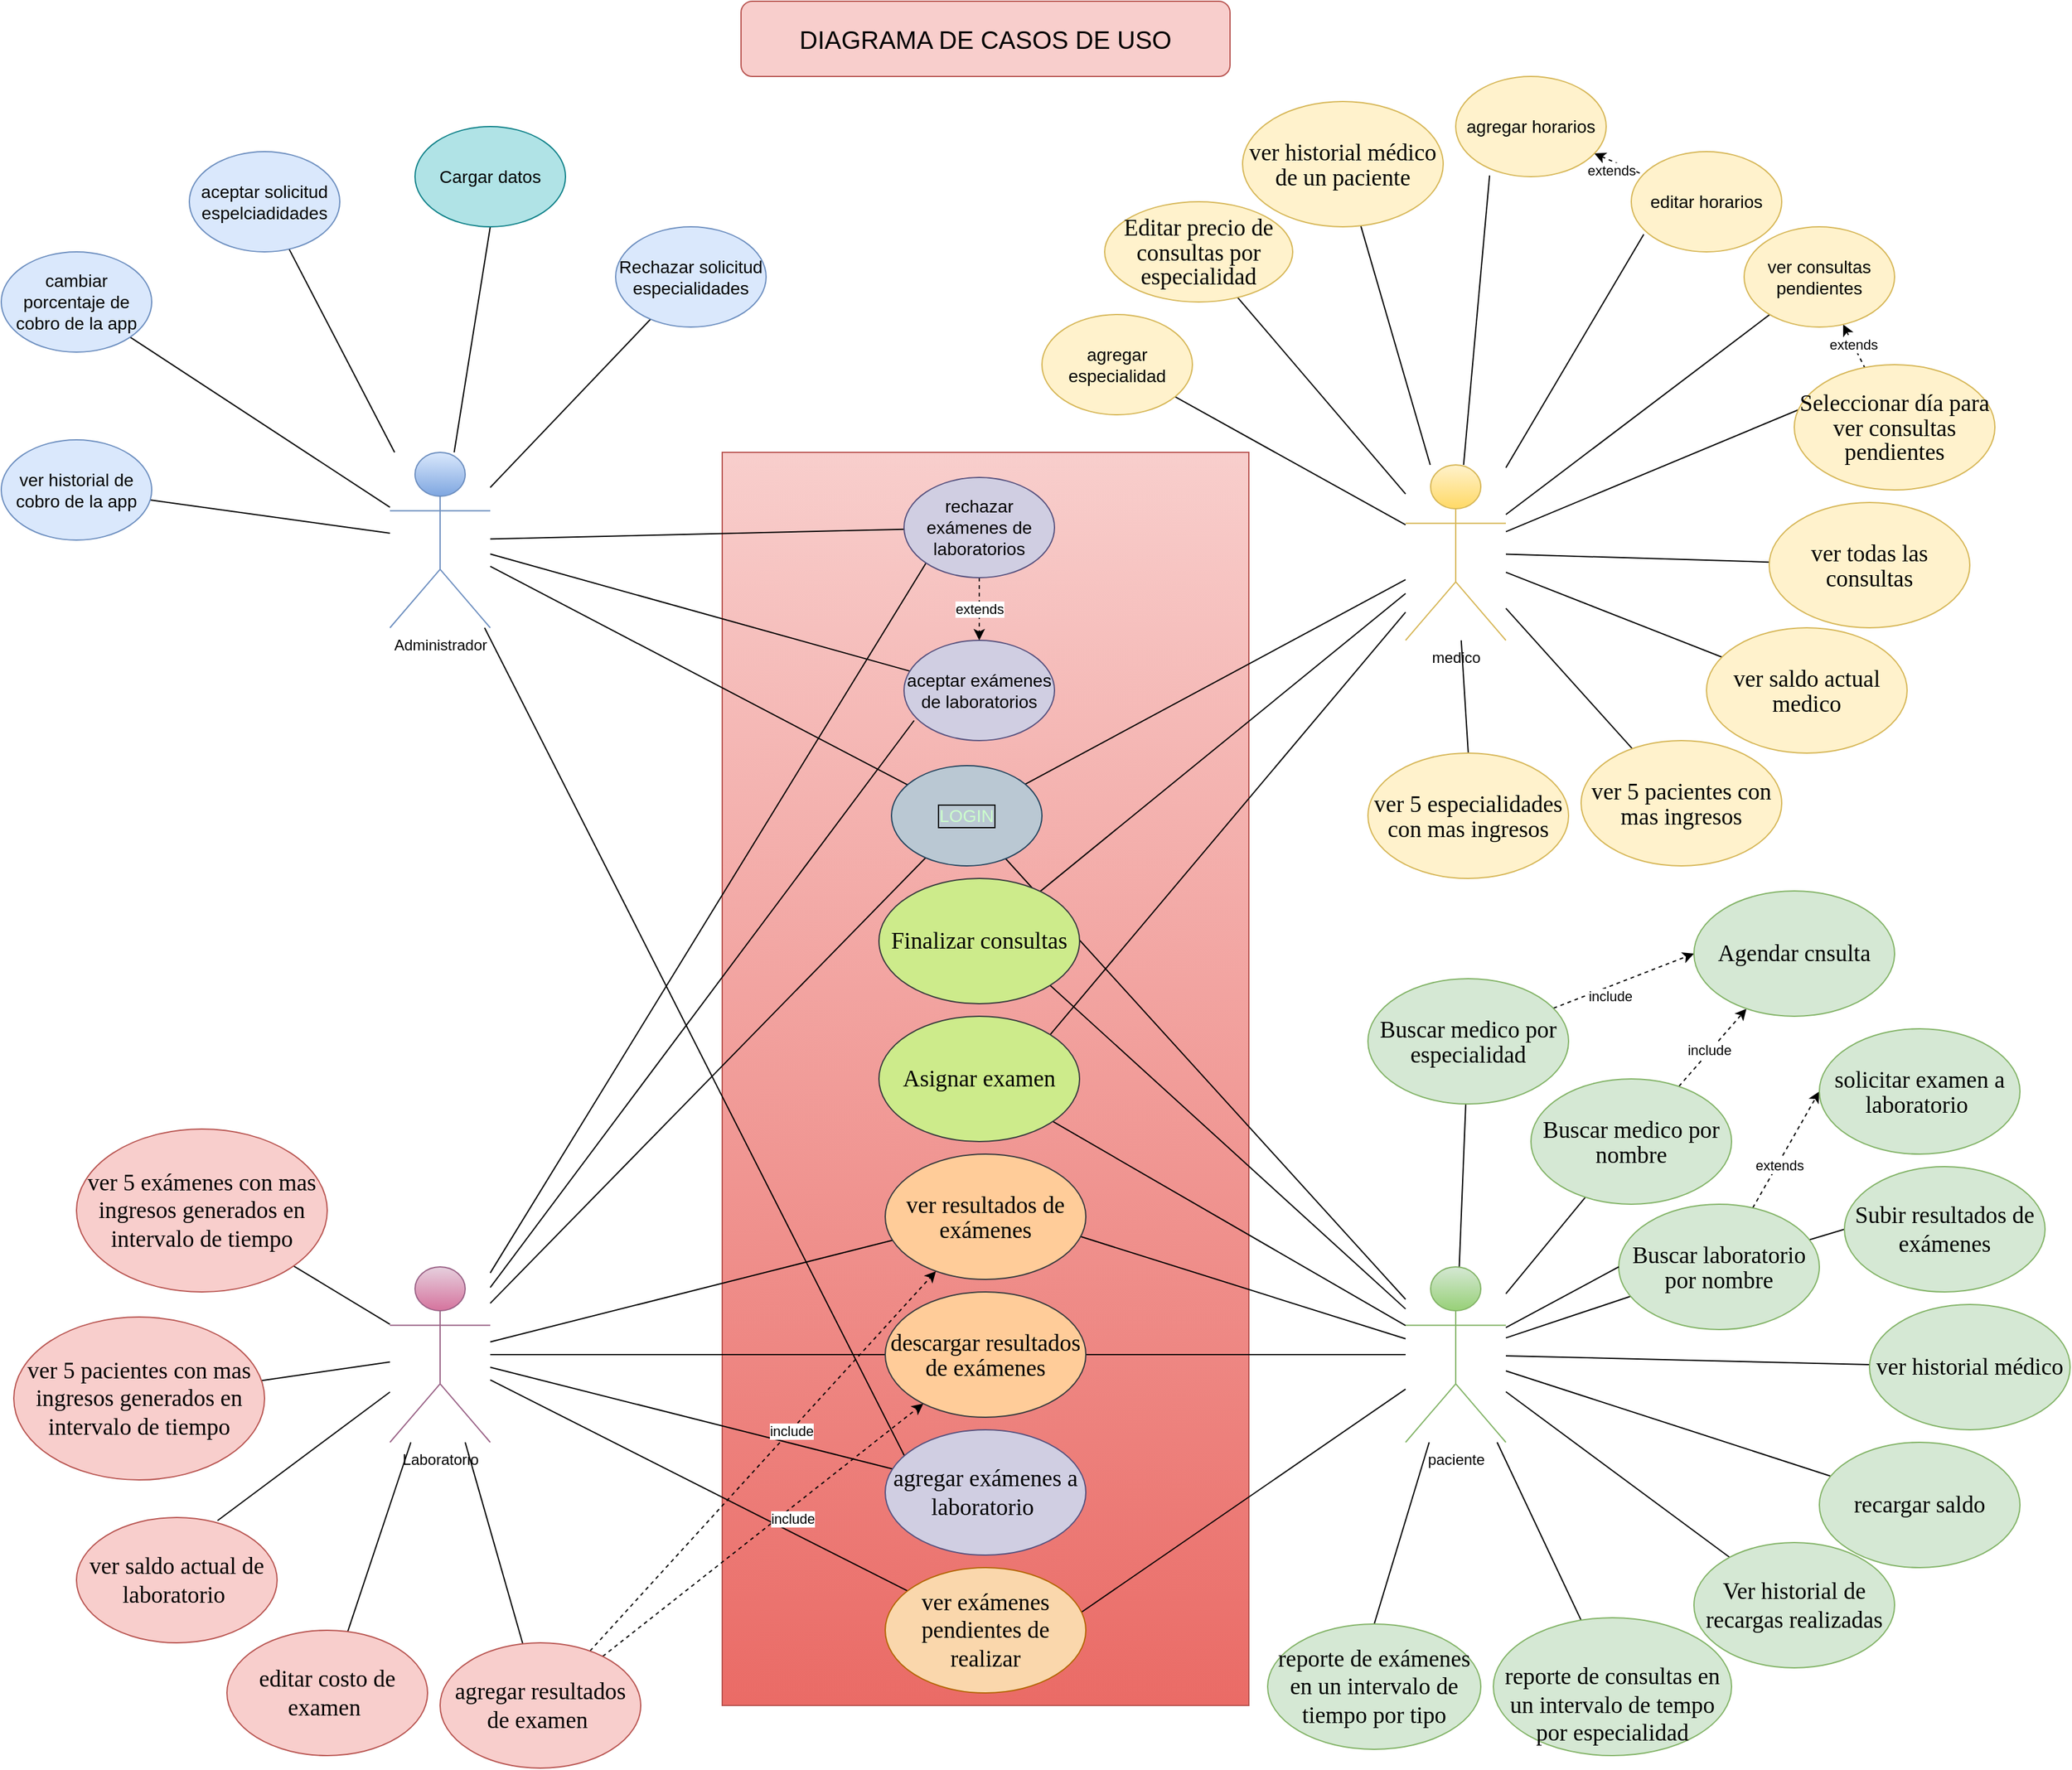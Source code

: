 <mxfile version="13.9.9" type="device"><diagram id="QxHDqkEZtpgMYOoKTmo3" name="Página-1"><mxGraphModel dx="3103" dy="2303" grid="1" gridSize="10" guides="1" tooltips="1" connect="1" arrows="1" fold="1" page="1" pageScale="1" pageWidth="2336" pageHeight="1654" math="0" shadow="0"><root><mxCell id="0"/><mxCell id="1" parent="0"/><mxCell id="GuGwHrLXWzSH1WatVHaR-15" value="" style="rounded=0;whiteSpace=wrap;html=1;gradientColor=#ea6b66;fillColor=#f8cecc;strokeColor=#b85450;" parent="1" vertex="1"><mxGeometry x="895" y="460" width="420" height="1000" as="geometry"/></mxCell><mxCell id="GuGwHrLXWzSH1WatVHaR-17" style="edgeStyle=none;rounded=0;orthogonalLoop=1;jettySize=auto;html=1;endArrow=none;endFill=0;" parent="1" source="GuGwHrLXWzSH1WatVHaR-1" target="GuGwHrLXWzSH1WatVHaR-14" edge="1"><mxGeometry relative="1" as="geometry"/></mxCell><mxCell id="GuGwHrLXWzSH1WatVHaR-18" style="edgeStyle=none;rounded=0;orthogonalLoop=1;jettySize=auto;html=1;endArrow=none;endFill=0;" parent="1" source="GuGwHrLXWzSH1WatVHaR-1" target="GuGwHrLXWzSH1WatVHaR-12" edge="1"><mxGeometry relative="1" as="geometry"/></mxCell><mxCell id="GuGwHrLXWzSH1WatVHaR-23" style="edgeStyle=none;rounded=0;orthogonalLoop=1;jettySize=auto;html=1;endArrow=none;endFill=0;" parent="1" source="GuGwHrLXWzSH1WatVHaR-1" target="GuGwHrLXWzSH1WatVHaR-22" edge="1"><mxGeometry relative="1" as="geometry"/></mxCell><mxCell id="GuGwHrLXWzSH1WatVHaR-25" style="edgeStyle=none;rounded=0;orthogonalLoop=1;jettySize=auto;html=1;endArrow=none;endFill=0;" parent="1" source="GuGwHrLXWzSH1WatVHaR-1" target="GuGwHrLXWzSH1WatVHaR-24" edge="1"><mxGeometry relative="1" as="geometry"/></mxCell><mxCell id="GuGwHrLXWzSH1WatVHaR-28" style="edgeStyle=none;rounded=0;orthogonalLoop=1;jettySize=auto;html=1;endArrow=none;endFill=0;" parent="1" source="GuGwHrLXWzSH1WatVHaR-1" target="GuGwHrLXWzSH1WatVHaR-27" edge="1"><mxGeometry relative="1" as="geometry"/></mxCell><mxCell id="GuGwHrLXWzSH1WatVHaR-32" style="edgeStyle=none;rounded=0;orthogonalLoop=1;jettySize=auto;html=1;startArrow=none;startFill=0;endArrow=none;endFill=0;" parent="1" source="GuGwHrLXWzSH1WatVHaR-1" target="GuGwHrLXWzSH1WatVHaR-31" edge="1"><mxGeometry relative="1" as="geometry"/></mxCell><mxCell id="GuGwHrLXWzSH1WatVHaR-34" style="edgeStyle=none;rounded=0;orthogonalLoop=1;jettySize=auto;html=1;entryX=0.5;entryY=1;entryDx=0;entryDy=0;startArrow=none;startFill=0;endArrow=none;endFill=0;" parent="1" source="GuGwHrLXWzSH1WatVHaR-1" target="GuGwHrLXWzSH1WatVHaR-13" edge="1"><mxGeometry relative="1" as="geometry"/></mxCell><mxCell id="GuGwHrLXWzSH1WatVHaR-114" style="edgeStyle=none;rounded=0;orthogonalLoop=1;jettySize=auto;html=1;entryX=0.125;entryY=0.3;entryDx=0;entryDy=0;entryPerimeter=0;startArrow=none;startFill=0;endArrow=none;endFill=0;" parent="1" source="GuGwHrLXWzSH1WatVHaR-1" target="GuGwHrLXWzSH1WatVHaR-112" edge="1"><mxGeometry relative="1" as="geometry"/></mxCell><mxCell id="GuGwHrLXWzSH1WatVHaR-1" value="Administrador" style="shape=umlActor;verticalLabelPosition=bottom;verticalAlign=top;html=1;outlineConnect=0;gradientColor=#7ea6e0;fillColor=#dae8fc;strokeColor=#6c8ebf;" parent="1" vertex="1"><mxGeometry x="630" y="460" width="80" height="140" as="geometry"/></mxCell><mxCell id="GuGwHrLXWzSH1WatVHaR-19" style="edgeStyle=none;rounded=0;orthogonalLoop=1;jettySize=auto;html=1;endArrow=none;endFill=0;" parent="1" source="GuGwHrLXWzSH1WatVHaR-8" target="GuGwHrLXWzSH1WatVHaR-12" edge="1"><mxGeometry relative="1" as="geometry"/></mxCell><mxCell id="GuGwHrLXWzSH1WatVHaR-37" style="edgeStyle=none;rounded=0;orthogonalLoop=1;jettySize=auto;html=1;startArrow=none;startFill=0;endArrow=none;endFill=0;" parent="1" source="GuGwHrLXWzSH1WatVHaR-8" target="GuGwHrLXWzSH1WatVHaR-36" edge="1"><mxGeometry relative="1" as="geometry"/></mxCell><mxCell id="GuGwHrLXWzSH1WatVHaR-40" style="edgeStyle=none;rounded=0;orthogonalLoop=1;jettySize=auto;html=1;startArrow=none;startFill=0;endArrow=none;endFill=0;" parent="1" source="GuGwHrLXWzSH1WatVHaR-8" target="GuGwHrLXWzSH1WatVHaR-38" edge="1"><mxGeometry relative="1" as="geometry"/></mxCell><mxCell id="GuGwHrLXWzSH1WatVHaR-42" style="edgeStyle=none;rounded=0;orthogonalLoop=1;jettySize=auto;html=1;entryX=0.225;entryY=0.988;entryDx=0;entryDy=0;entryPerimeter=0;startArrow=none;startFill=0;endArrow=none;endFill=0;" parent="1" source="GuGwHrLXWzSH1WatVHaR-8" target="GuGwHrLXWzSH1WatVHaR-41" edge="1"><mxGeometry relative="1" as="geometry"/></mxCell><mxCell id="GuGwHrLXWzSH1WatVHaR-44" style="edgeStyle=none;rounded=0;orthogonalLoop=1;jettySize=auto;html=1;entryX=0.083;entryY=0.825;entryDx=0;entryDy=0;entryPerimeter=0;startArrow=none;startFill=0;endArrow=none;endFill=0;" parent="1" source="GuGwHrLXWzSH1WatVHaR-8" target="GuGwHrLXWzSH1WatVHaR-43" edge="1"><mxGeometry relative="1" as="geometry"/></mxCell><mxCell id="GuGwHrLXWzSH1WatVHaR-48" style="edgeStyle=none;rounded=0;orthogonalLoop=1;jettySize=auto;html=1;startArrow=none;startFill=0;endArrow=none;endFill=0;" parent="1" source="GuGwHrLXWzSH1WatVHaR-8" target="GuGwHrLXWzSH1WatVHaR-47" edge="1"><mxGeometry relative="1" as="geometry"/></mxCell><mxCell id="GuGwHrLXWzSH1WatVHaR-50" style="edgeStyle=none;rounded=0;orthogonalLoop=1;jettySize=auto;html=1;entryX=0.036;entryY=0.35;entryDx=0;entryDy=0;entryPerimeter=0;startArrow=none;startFill=0;endArrow=none;endFill=0;" parent="1" source="GuGwHrLXWzSH1WatVHaR-8" target="GuGwHrLXWzSH1WatVHaR-49" edge="1"><mxGeometry relative="1" as="geometry"/></mxCell><mxCell id="GuGwHrLXWzSH1WatVHaR-60" style="rounded=0;orthogonalLoop=1;jettySize=auto;html=1;startArrow=none;startFill=0;endArrow=none;endFill=0;" parent="1" source="GuGwHrLXWzSH1WatVHaR-8" target="GuGwHrLXWzSH1WatVHaR-59" edge="1"><mxGeometry relative="1" as="geometry"/></mxCell><mxCell id="GuGwHrLXWzSH1WatVHaR-62" style="edgeStyle=none;rounded=0;orthogonalLoop=1;jettySize=auto;html=1;startArrow=none;startFill=0;endArrow=none;endFill=0;" parent="1" source="GuGwHrLXWzSH1WatVHaR-8" target="GuGwHrLXWzSH1WatVHaR-61" edge="1"><mxGeometry relative="1" as="geometry"/></mxCell><mxCell id="GuGwHrLXWzSH1WatVHaR-66" style="edgeStyle=none;rounded=0;orthogonalLoop=1;jettySize=auto;html=1;entryX=1;entryY=0;entryDx=0;entryDy=0;startArrow=none;startFill=0;endArrow=none;endFill=0;" parent="1" source="GuGwHrLXWzSH1WatVHaR-8" target="GuGwHrLXWzSH1WatVHaR-65" edge="1"><mxGeometry relative="1" as="geometry"/></mxCell><mxCell id="GuGwHrLXWzSH1WatVHaR-69" style="edgeStyle=none;rounded=0;orthogonalLoop=1;jettySize=auto;html=1;startArrow=none;startFill=0;endArrow=none;endFill=0;" parent="1" source="GuGwHrLXWzSH1WatVHaR-8" target="GuGwHrLXWzSH1WatVHaR-68" edge="1"><mxGeometry relative="1" as="geometry"/></mxCell><mxCell id="GuGwHrLXWzSH1WatVHaR-72" style="edgeStyle=none;rounded=0;orthogonalLoop=1;jettySize=auto;html=1;startArrow=none;startFill=0;endArrow=none;endFill=0;" parent="1" source="GuGwHrLXWzSH1WatVHaR-8" target="GuGwHrLXWzSH1WatVHaR-71" edge="1"><mxGeometry relative="1" as="geometry"/></mxCell><mxCell id="GuGwHrLXWzSH1WatVHaR-74" style="edgeStyle=none;rounded=0;orthogonalLoop=1;jettySize=auto;html=1;startArrow=none;startFill=0;endArrow=none;endFill=0;" parent="1" source="GuGwHrLXWzSH1WatVHaR-8" target="GuGwHrLXWzSH1WatVHaR-73" edge="1"><mxGeometry relative="1" as="geometry"/></mxCell><mxCell id="GuGwHrLXWzSH1WatVHaR-76" style="edgeStyle=none;rounded=0;orthogonalLoop=1;jettySize=auto;html=1;entryX=0.5;entryY=0;entryDx=0;entryDy=0;startArrow=none;startFill=0;endArrow=none;endFill=0;" parent="1" source="GuGwHrLXWzSH1WatVHaR-8" target="GuGwHrLXWzSH1WatVHaR-75" edge="1"><mxGeometry relative="1" as="geometry"/></mxCell><mxCell id="GuGwHrLXWzSH1WatVHaR-8" value="medico" style="shape=umlActor;verticalLabelPosition=bottom;verticalAlign=top;html=1;outlineConnect=0;gradientColor=#ffd966;fillColor=#fff2cc;strokeColor=#d6b656;" parent="1" vertex="1"><mxGeometry x="1440" y="470" width="80" height="140" as="geometry"/></mxCell><mxCell id="GuGwHrLXWzSH1WatVHaR-20" style="edgeStyle=none;rounded=0;orthogonalLoop=1;jettySize=auto;html=1;endArrow=none;endFill=0;" parent="1" source="GuGwHrLXWzSH1WatVHaR-9" target="GuGwHrLXWzSH1WatVHaR-12" edge="1"><mxGeometry relative="1" as="geometry"/></mxCell><mxCell id="GuGwHrLXWzSH1WatVHaR-26" style="edgeStyle=none;rounded=0;orthogonalLoop=1;jettySize=auto;html=1;endArrow=none;endFill=0;entryX=0.067;entryY=0.8;entryDx=0;entryDy=0;entryPerimeter=0;" parent="1" source="GuGwHrLXWzSH1WatVHaR-9" target="GuGwHrLXWzSH1WatVHaR-24" edge="1"><mxGeometry relative="1" as="geometry"/></mxCell><mxCell id="GuGwHrLXWzSH1WatVHaR-29" style="edgeStyle=none;rounded=0;orthogonalLoop=1;jettySize=auto;html=1;entryX=0;entryY=1;entryDx=0;entryDy=0;endArrow=none;endFill=0;" parent="1" source="GuGwHrLXWzSH1WatVHaR-9" target="GuGwHrLXWzSH1WatVHaR-27" edge="1"><mxGeometry relative="1" as="geometry"/></mxCell><mxCell id="GuGwHrLXWzSH1WatVHaR-96" style="edgeStyle=none;rounded=0;orthogonalLoop=1;jettySize=auto;html=1;startArrow=none;startFill=0;endArrow=none;endFill=0;" parent="1" source="GuGwHrLXWzSH1WatVHaR-9" target="GuGwHrLXWzSH1WatVHaR-94" edge="1"><mxGeometry relative="1" as="geometry"/></mxCell><mxCell id="GuGwHrLXWzSH1WatVHaR-99" style="edgeStyle=none;rounded=0;orthogonalLoop=1;jettySize=auto;html=1;startArrow=none;startFill=0;endArrow=none;endFill=0;" parent="1" source="GuGwHrLXWzSH1WatVHaR-9" target="GuGwHrLXWzSH1WatVHaR-97" edge="1"><mxGeometry relative="1" as="geometry"/></mxCell><mxCell id="GuGwHrLXWzSH1WatVHaR-113" style="edgeStyle=none;rounded=0;orthogonalLoop=1;jettySize=auto;html=1;startArrow=none;startFill=0;endArrow=none;endFill=0;" parent="1" source="GuGwHrLXWzSH1WatVHaR-9" target="GuGwHrLXWzSH1WatVHaR-112" edge="1"><mxGeometry relative="1" as="geometry"/></mxCell><mxCell id="GuGwHrLXWzSH1WatVHaR-116" style="edgeStyle=none;rounded=0;orthogonalLoop=1;jettySize=auto;html=1;startArrow=none;startFill=0;endArrow=none;endFill=0;" parent="1" source="GuGwHrLXWzSH1WatVHaR-9" target="GuGwHrLXWzSH1WatVHaR-115" edge="1"><mxGeometry relative="1" as="geometry"/></mxCell><mxCell id="GuGwHrLXWzSH1WatVHaR-118" style="edgeStyle=none;rounded=0;orthogonalLoop=1;jettySize=auto;html=1;startArrow=none;startFill=0;endArrow=none;endFill=0;" parent="1" source="GuGwHrLXWzSH1WatVHaR-9" target="GuGwHrLXWzSH1WatVHaR-117" edge="1"><mxGeometry relative="1" as="geometry"/></mxCell><mxCell id="GuGwHrLXWzSH1WatVHaR-121" style="edgeStyle=none;rounded=0;orthogonalLoop=1;jettySize=auto;html=1;startArrow=none;startFill=0;endArrow=none;endFill=0;" parent="1" source="GuGwHrLXWzSH1WatVHaR-9" target="GuGwHrLXWzSH1WatVHaR-120" edge="1"><mxGeometry relative="1" as="geometry"/></mxCell><mxCell id="GuGwHrLXWzSH1WatVHaR-125" style="edgeStyle=none;rounded=0;orthogonalLoop=1;jettySize=auto;html=1;entryX=0.703;entryY=0.025;entryDx=0;entryDy=0;entryPerimeter=0;startArrow=none;startFill=0;endArrow=none;endFill=0;" parent="1" source="GuGwHrLXWzSH1WatVHaR-9" target="GuGwHrLXWzSH1WatVHaR-124" edge="1"><mxGeometry relative="1" as="geometry"/></mxCell><mxCell id="GuGwHrLXWzSH1WatVHaR-127" style="edgeStyle=none;rounded=0;orthogonalLoop=1;jettySize=auto;html=1;startArrow=none;startFill=0;endArrow=none;endFill=0;" parent="1" source="GuGwHrLXWzSH1WatVHaR-9" target="GuGwHrLXWzSH1WatVHaR-126" edge="1"><mxGeometry relative="1" as="geometry"/></mxCell><mxCell id="GuGwHrLXWzSH1WatVHaR-129" style="edgeStyle=none;rounded=0;orthogonalLoop=1;jettySize=auto;html=1;startArrow=none;startFill=0;endArrow=none;endFill=0;" parent="1" source="GuGwHrLXWzSH1WatVHaR-9" target="GuGwHrLXWzSH1WatVHaR-128" edge="1"><mxGeometry relative="1" as="geometry"/></mxCell><mxCell id="GuGwHrLXWzSH1WatVHaR-9" value="Laboratorio" style="shape=umlActor;verticalLabelPosition=bottom;verticalAlign=top;html=1;outlineConnect=0;fillColor=#e6d0de;strokeColor=#996185;gradientColor=#d5739d;" parent="1" vertex="1"><mxGeometry x="630" y="1110" width="80" height="140" as="geometry"/></mxCell><mxCell id="GuGwHrLXWzSH1WatVHaR-21" style="edgeStyle=none;rounded=0;orthogonalLoop=1;jettySize=auto;html=1;endArrow=none;endFill=0;" parent="1" source="GuGwHrLXWzSH1WatVHaR-10" target="GuGwHrLXWzSH1WatVHaR-12" edge="1"><mxGeometry relative="1" as="geometry"/></mxCell><mxCell id="GuGwHrLXWzSH1WatVHaR-63" style="edgeStyle=none;rounded=0;orthogonalLoop=1;jettySize=auto;html=1;entryX=1;entryY=1;entryDx=0;entryDy=0;startArrow=none;startFill=0;endArrow=none;endFill=0;" parent="1" source="GuGwHrLXWzSH1WatVHaR-10" target="GuGwHrLXWzSH1WatVHaR-61" edge="1"><mxGeometry relative="1" as="geometry"/></mxCell><mxCell id="GuGwHrLXWzSH1WatVHaR-67" style="edgeStyle=none;rounded=0;orthogonalLoop=1;jettySize=auto;html=1;startArrow=none;startFill=0;endArrow=none;endFill=0;" parent="1" source="GuGwHrLXWzSH1WatVHaR-10" target="GuGwHrLXWzSH1WatVHaR-65" edge="1"><mxGeometry relative="1" as="geometry"/></mxCell><mxCell id="GuGwHrLXWzSH1WatVHaR-85" style="edgeStyle=none;rounded=0;orthogonalLoop=1;jettySize=auto;html=1;startArrow=none;startFill=0;endArrow=none;endFill=0;" parent="1" source="GuGwHrLXWzSH1WatVHaR-10" target="GuGwHrLXWzSH1WatVHaR-77" edge="1"><mxGeometry relative="1" as="geometry"/></mxCell><mxCell id="GuGwHrLXWzSH1WatVHaR-86" style="edgeStyle=none;rounded=0;orthogonalLoop=1;jettySize=auto;html=1;startArrow=none;startFill=0;endArrow=none;endFill=0;" parent="1" source="GuGwHrLXWzSH1WatVHaR-10" target="GuGwHrLXWzSH1WatVHaR-81" edge="1"><mxGeometry relative="1" as="geometry"/></mxCell><mxCell id="GuGwHrLXWzSH1WatVHaR-91" style="edgeStyle=none;rounded=0;orthogonalLoop=1;jettySize=auto;html=1;startArrow=none;startFill=0;endArrow=none;endFill=0;" parent="1" source="GuGwHrLXWzSH1WatVHaR-10" target="GuGwHrLXWzSH1WatVHaR-89" edge="1"><mxGeometry relative="1" as="geometry"/></mxCell><mxCell id="GuGwHrLXWzSH1WatVHaR-95" style="edgeStyle=none;rounded=0;orthogonalLoop=1;jettySize=auto;html=1;entryX=0.976;entryY=0.659;entryDx=0;entryDy=0;entryPerimeter=0;startArrow=none;startFill=0;endArrow=none;endFill=0;" parent="1" source="GuGwHrLXWzSH1WatVHaR-10" target="GuGwHrLXWzSH1WatVHaR-94" edge="1"><mxGeometry relative="1" as="geometry"/></mxCell><mxCell id="GuGwHrLXWzSH1WatVHaR-98" style="edgeStyle=none;rounded=0;orthogonalLoop=1;jettySize=auto;html=1;entryX=1;entryY=0.5;entryDx=0;entryDy=0;startArrow=none;startFill=0;endArrow=none;endFill=0;" parent="1" source="GuGwHrLXWzSH1WatVHaR-10" target="GuGwHrLXWzSH1WatVHaR-97" edge="1"><mxGeometry relative="1" as="geometry"/></mxCell><mxCell id="GuGwHrLXWzSH1WatVHaR-101" style="edgeStyle=none;rounded=0;orthogonalLoop=1;jettySize=auto;html=1;entryX=0;entryY=0.5;entryDx=0;entryDy=0;startArrow=none;startFill=0;endArrow=none;endFill=0;" parent="1" source="GuGwHrLXWzSH1WatVHaR-89" target="GuGwHrLXWzSH1WatVHaR-100" edge="1"><mxGeometry relative="1" as="geometry"/></mxCell><mxCell id="GuGwHrLXWzSH1WatVHaR-103" style="edgeStyle=none;rounded=0;orthogonalLoop=1;jettySize=auto;html=1;startArrow=none;startFill=0;endArrow=none;endFill=0;" parent="1" source="GuGwHrLXWzSH1WatVHaR-10" target="GuGwHrLXWzSH1WatVHaR-102" edge="1"><mxGeometry relative="1" as="geometry"/></mxCell><mxCell id="GuGwHrLXWzSH1WatVHaR-105" style="edgeStyle=none;rounded=0;orthogonalLoop=1;jettySize=auto;html=1;startArrow=none;startFill=0;endArrow=none;endFill=0;" parent="1" source="GuGwHrLXWzSH1WatVHaR-10" target="GuGwHrLXWzSH1WatVHaR-104" edge="1"><mxGeometry relative="1" as="geometry"/></mxCell><mxCell id="GuGwHrLXWzSH1WatVHaR-107" style="edgeStyle=none;rounded=0;orthogonalLoop=1;jettySize=auto;html=1;startArrow=none;startFill=0;endArrow=none;endFill=0;" parent="1" source="GuGwHrLXWzSH1WatVHaR-10" target="GuGwHrLXWzSH1WatVHaR-106" edge="1"><mxGeometry relative="1" as="geometry"/></mxCell><mxCell id="GuGwHrLXWzSH1WatVHaR-109" style="edgeStyle=none;rounded=0;orthogonalLoop=1;jettySize=auto;html=1;startArrow=none;startFill=0;endArrow=none;endFill=0;" parent="1" source="GuGwHrLXWzSH1WatVHaR-10" target="GuGwHrLXWzSH1WatVHaR-108" edge="1"><mxGeometry relative="1" as="geometry"/></mxCell><mxCell id="GuGwHrLXWzSH1WatVHaR-111" style="edgeStyle=none;rounded=0;orthogonalLoop=1;jettySize=auto;html=1;entryX=0.5;entryY=0;entryDx=0;entryDy=0;startArrow=none;startFill=0;endArrow=none;endFill=0;" parent="1" source="GuGwHrLXWzSH1WatVHaR-10" target="GuGwHrLXWzSH1WatVHaR-110" edge="1"><mxGeometry relative="1" as="geometry"/></mxCell><mxCell id="GuGwHrLXWzSH1WatVHaR-119" style="edgeStyle=none;rounded=0;orthogonalLoop=1;jettySize=auto;html=1;entryX=0.938;entryY=0.4;entryDx=0;entryDy=0;entryPerimeter=0;startArrow=none;startFill=0;endArrow=none;endFill=0;" parent="1" source="GuGwHrLXWzSH1WatVHaR-10" target="GuGwHrLXWzSH1WatVHaR-117" edge="1"><mxGeometry relative="1" as="geometry"/></mxCell><mxCell id="GuGwHrLXWzSH1WatVHaR-10" value="paciente" style="shape=umlActor;verticalLabelPosition=bottom;verticalAlign=top;html=1;outlineConnect=0;gradientColor=#97d077;fillColor=#d5e8d4;strokeColor=#82b366;" parent="1" vertex="1"><mxGeometry x="1440" y="1110" width="80" height="140" as="geometry"/></mxCell><mxCell id="GuGwHrLXWzSH1WatVHaR-11" value="&lt;font style=&quot;font-size: 20px&quot;&gt;DIAGRAMA DE CASOS DE USO&lt;/font&gt;" style="rounded=1;whiteSpace=wrap;html=1;fillColor=#f8cecc;strokeColor=#b85450;" parent="1" vertex="1"><mxGeometry x="910" y="100" width="390" height="60" as="geometry"/></mxCell><mxCell id="GuGwHrLXWzSH1WatVHaR-12" value="&lt;font style=&quot;font-size: 14px&quot;&gt;LOGIN&lt;/font&gt;" style="ellipse;whiteSpace=wrap;html=1;fillColor=#bac8d3;strokeColor=#23445d;labelBackgroundColor=none;labelBorderColor=#000000;fontColor=#CCFFCC;" parent="1" vertex="1"><mxGeometry x="1030" y="710" width="120" height="80" as="geometry"/></mxCell><mxCell id="GuGwHrLXWzSH1WatVHaR-13" value="&lt;font style=&quot;font-size: 14px&quot;&gt;Cargar datos&lt;/font&gt;" style="ellipse;whiteSpace=wrap;html=1;fillColor=#b0e3e6;strokeColor=#0e8088;" parent="1" vertex="1"><mxGeometry x="650" y="200" width="120" height="80" as="geometry"/></mxCell><mxCell id="GuGwHrLXWzSH1WatVHaR-14" value="&lt;font style=&quot;font-size: 14px&quot;&gt;aceptar solicitud espelciadidades&lt;/font&gt;" style="ellipse;whiteSpace=wrap;html=1;fillColor=#dae8fc;strokeColor=#6c8ebf;" parent="1" vertex="1"><mxGeometry x="470" y="220" width="120" height="80" as="geometry"/></mxCell><mxCell id="GuGwHrLXWzSH1WatVHaR-22" value="&lt;span style=&quot;font-size: 14px&quot;&gt;Rechazar solicitud especialidades&lt;/span&gt;" style="ellipse;whiteSpace=wrap;html=1;fillColor=#dae8fc;strokeColor=#6c8ebf;" parent="1" vertex="1"><mxGeometry x="810" y="280" width="120" height="80" as="geometry"/></mxCell><mxCell id="GuGwHrLXWzSH1WatVHaR-24" value="&lt;font style=&quot;font-size: 14px&quot;&gt;aceptar exámenes de laboratorios&lt;/font&gt;" style="ellipse;whiteSpace=wrap;html=1;fillColor=#d0cee2;strokeColor=#56517e;" parent="1" vertex="1"><mxGeometry x="1040" y="610" width="120" height="80" as="geometry"/></mxCell><mxCell id="GuGwHrLXWzSH1WatVHaR-30" value="extends" style="edgeStyle=none;rounded=0;orthogonalLoop=1;jettySize=auto;html=1;endArrow=classic;endFill=1;dashed=1;startArrow=none;startFill=0;" parent="1" source="GuGwHrLXWzSH1WatVHaR-27" target="GuGwHrLXWzSH1WatVHaR-24" edge="1"><mxGeometry relative="1" as="geometry"/></mxCell><mxCell id="GuGwHrLXWzSH1WatVHaR-27" value="&lt;font style=&quot;font-size: 14px&quot;&gt;rechazar exámenes de laboratorios&lt;/font&gt;" style="ellipse;whiteSpace=wrap;html=1;fillColor=#d0cee2;strokeColor=#56517e;" parent="1" vertex="1"><mxGeometry x="1040" y="480" width="120" height="80" as="geometry"/></mxCell><mxCell id="GuGwHrLXWzSH1WatVHaR-31" value="&lt;font style=&quot;font-size: 14px&quot;&gt;cambiar porcentaje de cobro de la app&lt;/font&gt;" style="ellipse;whiteSpace=wrap;html=1;fillColor=#dae8fc;strokeColor=#6c8ebf;" parent="1" vertex="1"><mxGeometry x="320" y="300" width="120" height="80" as="geometry"/></mxCell><mxCell id="GuGwHrLXWzSH1WatVHaR-35" style="edgeStyle=none;rounded=0;orthogonalLoop=1;jettySize=auto;html=1;startArrow=none;startFill=0;endArrow=none;endFill=0;" parent="1" source="GuGwHrLXWzSH1WatVHaR-33" target="GuGwHrLXWzSH1WatVHaR-1" edge="1"><mxGeometry relative="1" as="geometry"/></mxCell><mxCell id="GuGwHrLXWzSH1WatVHaR-33" value="&lt;font style=&quot;font-size: 14px&quot;&gt;ver historial de cobro de la app&lt;/font&gt;" style="ellipse;whiteSpace=wrap;html=1;fillColor=#dae8fc;strokeColor=#6c8ebf;" parent="1" vertex="1"><mxGeometry x="320" y="450" width="120" height="80" as="geometry"/></mxCell><mxCell id="GuGwHrLXWzSH1WatVHaR-36" value="&lt;span style=&quot;font-size: 14px&quot;&gt;agregar especialidad&lt;/span&gt;" style="ellipse;whiteSpace=wrap;html=1;fillColor=#fff2cc;strokeColor=#d6b656;" parent="1" vertex="1"><mxGeometry x="1150" y="350" width="120" height="80" as="geometry"/></mxCell><mxCell id="GuGwHrLXWzSH1WatVHaR-38" value="&lt;span style=&quot;font-size: 14.0pt ; line-height: 107% ; font-family: &amp;#34;times new roman&amp;#34; , serif&quot;&gt;Editar precio de consultas por especialidad&lt;/span&gt;" style="ellipse;whiteSpace=wrap;html=1;fillColor=#fff2cc;strokeColor=#d6b656;" parent="1" vertex="1"><mxGeometry x="1200" y="260" width="150" height="80" as="geometry"/></mxCell><mxCell id="GuGwHrLXWzSH1WatVHaR-45" style="edgeStyle=none;rounded=0;orthogonalLoop=1;jettySize=auto;html=1;startArrow=classic;startFill=1;endArrow=none;endFill=0;dashed=1;" parent="1" source="GuGwHrLXWzSH1WatVHaR-41" target="GuGwHrLXWzSH1WatVHaR-43" edge="1"><mxGeometry relative="1" as="geometry"/></mxCell><mxCell id="GuGwHrLXWzSH1WatVHaR-46" value="extends" style="edgeLabel;html=1;align=center;verticalAlign=middle;resizable=0;points=[];" parent="GuGwHrLXWzSH1WatVHaR-45" vertex="1" connectable="0"><mxGeometry x="-0.336" relative="1" as="geometry"><mxPoint y="7.63" as="offset"/></mxGeometry></mxCell><mxCell id="GuGwHrLXWzSH1WatVHaR-41" value="&lt;span style=&quot;font-size: 14px&quot;&gt;agregar horarios&lt;/span&gt;" style="ellipse;whiteSpace=wrap;html=1;fillColor=#fff2cc;strokeColor=#d6b656;" parent="1" vertex="1"><mxGeometry x="1480" y="160" width="120" height="80" as="geometry"/></mxCell><mxCell id="GuGwHrLXWzSH1WatVHaR-43" value="&lt;span style=&quot;font-size: 14px&quot;&gt;editar horarios&lt;/span&gt;" style="ellipse;whiteSpace=wrap;html=1;fillColor=#fff2cc;strokeColor=#d6b656;" parent="1" vertex="1"><mxGeometry x="1620" y="220" width="120" height="80" as="geometry"/></mxCell><mxCell id="GuGwHrLXWzSH1WatVHaR-57" style="rounded=0;orthogonalLoop=1;jettySize=auto;html=1;dashed=1;startArrow=classic;startFill=1;endArrow=none;endFill=0;" parent="1" source="GuGwHrLXWzSH1WatVHaR-47" target="GuGwHrLXWzSH1WatVHaR-49" edge="1"><mxGeometry relative="1" as="geometry"/></mxCell><mxCell id="GuGwHrLXWzSH1WatVHaR-58" value="extends" style="edgeLabel;html=1;align=center;verticalAlign=middle;resizable=0;points=[];" parent="GuGwHrLXWzSH1WatVHaR-57" vertex="1" connectable="0"><mxGeometry x="-0.075" relative="1" as="geometry"><mxPoint as="offset"/></mxGeometry></mxCell><mxCell id="GuGwHrLXWzSH1WatVHaR-47" value="&lt;span style=&quot;font-size: 14px&quot;&gt;ver consultas pendientes&lt;/span&gt;" style="ellipse;whiteSpace=wrap;html=1;fillColor=#fff2cc;strokeColor=#d6b656;" parent="1" vertex="1"><mxGeometry x="1710" y="280" width="120" height="80" as="geometry"/></mxCell><mxCell id="GuGwHrLXWzSH1WatVHaR-49" value="&lt;span style=&quot;font-size: 14.0pt ; line-height: 107% ; font-family: &amp;#34;times new roman&amp;#34; , serif&quot;&gt;Seleccionar día para ver consultas pendientes&lt;/span&gt;" style="ellipse;whiteSpace=wrap;html=1;fillColor=#fff2cc;strokeColor=#d6b656;" parent="1" vertex="1"><mxGeometry x="1750" y="390" width="160" height="100" as="geometry"/></mxCell><mxCell id="GuGwHrLXWzSH1WatVHaR-59" value="&lt;span style=&quot;font-size: 14.0pt ; line-height: 107% ; font-family: &amp;#34;times new roman&amp;#34; , serif&quot;&gt;ver todas las consultas&lt;/span&gt;" style="ellipse;whiteSpace=wrap;html=1;fillColor=#fff2cc;strokeColor=#d6b656;" parent="1" vertex="1"><mxGeometry x="1730" y="500" width="160" height="100" as="geometry"/></mxCell><mxCell id="GuGwHrLXWzSH1WatVHaR-61" value="&lt;font face=&quot;times new roman, serif&quot;&gt;&lt;span style=&quot;font-size: 18.667px&quot;&gt;Finalizar consultas&lt;/span&gt;&lt;/font&gt;" style="ellipse;whiteSpace=wrap;html=1;fillColor=#cdeb8b;strokeColor=#36393d;" parent="1" vertex="1"><mxGeometry x="1020" y="800" width="160" height="100" as="geometry"/></mxCell><mxCell id="GuGwHrLXWzSH1WatVHaR-65" value="&lt;font face=&quot;times new roman, serif&quot;&gt;&lt;span style=&quot;font-size: 18.667px&quot;&gt;Asignar examen&lt;/span&gt;&lt;/font&gt;" style="ellipse;whiteSpace=wrap;html=1;fillColor=#cdeb8b;strokeColor=#36393d;" parent="1" vertex="1"><mxGeometry x="1020" y="910" width="160" height="100" as="geometry"/></mxCell><mxCell id="GuGwHrLXWzSH1WatVHaR-68" value="&lt;span style=&quot;font-size: 14.0pt ; line-height: 107% ; font-family: &amp;#34;times new roman&amp;#34; , serif&quot;&gt;ver historial médico de un paciente&lt;/span&gt;" style="ellipse;whiteSpace=wrap;html=1;fillColor=#fff2cc;strokeColor=#d6b656;" parent="1" vertex="1"><mxGeometry x="1310" y="180" width="160" height="100" as="geometry"/></mxCell><mxCell id="GuGwHrLXWzSH1WatVHaR-71" value="&lt;span style=&quot;font-size: 14.0pt ; line-height: 107% ; font-family: &amp;#34;times new roman&amp;#34; , serif&quot;&gt;ver saldo actual medico&lt;/span&gt;" style="ellipse;whiteSpace=wrap;html=1;fillColor=#fff2cc;strokeColor=#d6b656;" parent="1" vertex="1"><mxGeometry x="1680" y="600" width="160" height="100" as="geometry"/></mxCell><mxCell id="GuGwHrLXWzSH1WatVHaR-73" value="&lt;span style=&quot;font-size: 14.0pt ; line-height: 107% ; font-family: &amp;#34;times new roman&amp;#34; , serif&quot;&gt;ver 5 pacientes con mas ingresos&lt;/span&gt;" style="ellipse;whiteSpace=wrap;html=1;fillColor=#fff2cc;strokeColor=#d6b656;" parent="1" vertex="1"><mxGeometry x="1580" y="690" width="160" height="100" as="geometry"/></mxCell><mxCell id="GuGwHrLXWzSH1WatVHaR-75" value="&lt;span style=&quot;font-size: 14.0pt ; line-height: 107% ; font-family: &amp;#34;times new roman&amp;#34; , serif&quot;&gt;ver 5 especialidades con mas ingresos&lt;/span&gt;" style="ellipse;whiteSpace=wrap;html=1;fillColor=#fff2cc;strokeColor=#d6b656;" parent="1" vertex="1"><mxGeometry x="1410" y="700" width="160" height="100" as="geometry"/></mxCell><mxCell id="GuGwHrLXWzSH1WatVHaR-83" style="edgeStyle=none;rounded=0;orthogonalLoop=1;jettySize=auto;html=1;entryX=0;entryY=0.5;entryDx=0;entryDy=0;startArrow=none;startFill=0;endArrow=classic;endFill=1;dashed=1;" parent="1" source="GuGwHrLXWzSH1WatVHaR-77" target="GuGwHrLXWzSH1WatVHaR-82" edge="1"><mxGeometry relative="1" as="geometry"/></mxCell><mxCell id="GuGwHrLXWzSH1WatVHaR-87" value="include" style="edgeLabel;html=1;align=center;verticalAlign=middle;resizable=0;points=[];" parent="GuGwHrLXWzSH1WatVHaR-83" vertex="1" connectable="0"><mxGeometry x="-0.375" y="-4" relative="1" as="geometry"><mxPoint x="8.53" y="0.18" as="offset"/></mxGeometry></mxCell><mxCell id="GuGwHrLXWzSH1WatVHaR-77" value="&lt;span style=&quot;font-size: 14.0pt ; line-height: 107% ; font-family: &amp;#34;times new roman&amp;#34; , serif&quot;&gt;Buscar medico por especialidad&lt;/span&gt;" style="ellipse;whiteSpace=wrap;html=1;fillColor=#d5e8d4;strokeColor=#82b366;" parent="1" vertex="1"><mxGeometry x="1410" y="880" width="160" height="100" as="geometry"/></mxCell><mxCell id="GuGwHrLXWzSH1WatVHaR-84" style="edgeStyle=none;rounded=0;orthogonalLoop=1;jettySize=auto;html=1;startArrow=none;startFill=0;endArrow=classic;endFill=1;dashed=1;" parent="1" source="GuGwHrLXWzSH1WatVHaR-81" target="GuGwHrLXWzSH1WatVHaR-82" edge="1"><mxGeometry relative="1" as="geometry"/></mxCell><mxCell id="GuGwHrLXWzSH1WatVHaR-88" value="include" style="edgeLabel;html=1;align=center;verticalAlign=middle;resizable=0;points=[];" parent="GuGwHrLXWzSH1WatVHaR-84" vertex="1" connectable="0"><mxGeometry x="0.5" y="-5" relative="1" as="geometry"><mxPoint x="-20.66" y="14.27" as="offset"/></mxGeometry></mxCell><mxCell id="GuGwHrLXWzSH1WatVHaR-81" value="&lt;span style=&quot;font-size: 14.0pt ; line-height: 107% ; font-family: &amp;#34;times new roman&amp;#34; , serif&quot;&gt;Buscar medico por nombre&lt;/span&gt;" style="ellipse;whiteSpace=wrap;html=1;fillColor=#d5e8d4;strokeColor=#82b366;" parent="1" vertex="1"><mxGeometry x="1540" y="960" width="160" height="100" as="geometry"/></mxCell><mxCell id="GuGwHrLXWzSH1WatVHaR-82" value="&lt;font face=&quot;times new roman, serif&quot;&gt;&lt;span style=&quot;font-size: 18.667px&quot;&gt;Agendar cnsulta&lt;/span&gt;&lt;/font&gt;" style="ellipse;whiteSpace=wrap;html=1;fillColor=#d5e8d4;strokeColor=#82b366;" parent="1" vertex="1"><mxGeometry x="1670" y="810" width="160" height="100" as="geometry"/></mxCell><mxCell id="GuGwHrLXWzSH1WatVHaR-92" style="edgeStyle=none;rounded=0;orthogonalLoop=1;jettySize=auto;html=1;entryX=0;entryY=0.5;entryDx=0;entryDy=0;dashed=1;startArrow=none;startFill=0;endArrow=classic;endFill=1;" parent="1" source="GuGwHrLXWzSH1WatVHaR-89" target="GuGwHrLXWzSH1WatVHaR-90" edge="1"><mxGeometry relative="1" as="geometry"/></mxCell><mxCell id="GuGwHrLXWzSH1WatVHaR-93" value="extends" style="edgeLabel;html=1;align=center;verticalAlign=middle;resizable=0;points=[];" parent="GuGwHrLXWzSH1WatVHaR-92" vertex="1" connectable="0"><mxGeometry x="-0.256" y="-1" relative="1" as="geometry"><mxPoint as="offset"/></mxGeometry></mxCell><mxCell id="GuGwHrLXWzSH1WatVHaR-90" value="&lt;span style=&quot;font-size: 14.0pt ; line-height: 107% ; font-family: &amp;#34;times new roman&amp;#34; , serif&quot;&gt;solicitar examen a laboratorio&amp;nbsp;&lt;/span&gt;" style="ellipse;whiteSpace=wrap;html=1;fillColor=#d5e8d4;strokeColor=#82b366;" parent="1" vertex="1"><mxGeometry x="1770" y="920" width="160" height="100" as="geometry"/></mxCell><mxCell id="GuGwHrLXWzSH1WatVHaR-94" value="&lt;span style=&quot;font-size: 14.0pt ; line-height: 107% ; font-family: &amp;#34;times new roman&amp;#34; , serif&quot;&gt;ver resultados de exámenes&lt;/span&gt;" style="ellipse;whiteSpace=wrap;html=1;fillColor=#ffcc99;strokeColor=#36393d;" parent="1" vertex="1"><mxGeometry x="1025" y="1020" width="160" height="100" as="geometry"/></mxCell><mxCell id="GuGwHrLXWzSH1WatVHaR-97" value="&lt;span style=&quot;font-size: 14.0pt ; line-height: 107% ; font-family: &amp;#34;times new roman&amp;#34; , serif&quot;&gt;descargar resultados de exámenes&lt;/span&gt;" style="ellipse;whiteSpace=wrap;html=1;fillColor=#ffcc99;strokeColor=#36393d;" parent="1" vertex="1"><mxGeometry x="1025" y="1130" width="160" height="100" as="geometry"/></mxCell><mxCell id="GuGwHrLXWzSH1WatVHaR-100" value="&lt;font face=&quot;times new roman, serif&quot;&gt;&lt;span style=&quot;font-size: 18.667px&quot;&gt;Subir resultados de exámenes&lt;/span&gt;&lt;/font&gt;" style="ellipse;whiteSpace=wrap;html=1;fillColor=#d5e8d4;strokeColor=#82b366;" parent="1" vertex="1"><mxGeometry x="1790" y="1030" width="160" height="100" as="geometry"/></mxCell><mxCell id="GuGwHrLXWzSH1WatVHaR-102" value="&lt;font face=&quot;times new roman, serif&quot;&gt;&lt;span style=&quot;font-size: 18.667px&quot;&gt;ver historial médico&lt;/span&gt;&lt;/font&gt;" style="ellipse;whiteSpace=wrap;html=1;fillColor=#d5e8d4;strokeColor=#82b366;" parent="1" vertex="1"><mxGeometry x="1810" y="1140" width="160" height="100" as="geometry"/></mxCell><mxCell id="GuGwHrLXWzSH1WatVHaR-104" value="&lt;font face=&quot;times new roman, serif&quot;&gt;&lt;span style=&quot;font-size: 18.667px&quot;&gt;recargar saldo&lt;/span&gt;&lt;/font&gt;" style="ellipse;whiteSpace=wrap;html=1;fillColor=#d5e8d4;strokeColor=#82b366;" parent="1" vertex="1"><mxGeometry x="1770" y="1250" width="160" height="100" as="geometry"/></mxCell><mxCell id="GuGwHrLXWzSH1WatVHaR-106" value="&lt;font face=&quot;times new roman, serif&quot;&gt;&lt;span style=&quot;font-size: 18.667px&quot;&gt;Ver historial de recargas realizadas&lt;/span&gt;&lt;/font&gt;" style="ellipse;whiteSpace=wrap;html=1;fillColor=#d5e8d4;strokeColor=#82b366;" parent="1" vertex="1"><mxGeometry x="1670" y="1330" width="160" height="100" as="geometry"/></mxCell><mxCell id="GuGwHrLXWzSH1WatVHaR-108" value="&lt;br&gt;&lt;br&gt;&lt;font face=&quot;times new roman, serif&quot;&gt;&lt;span style=&quot;font-size: 18.667px&quot;&gt;reporte de consultas en un intervalo de tempo por especialidad&lt;/span&gt;&lt;/font&gt;" style="ellipse;whiteSpace=wrap;html=1;fillColor=#d5e8d4;strokeColor=#82b366;" parent="1" vertex="1"><mxGeometry x="1510" y="1390" width="190" height="110" as="geometry"/></mxCell><mxCell id="GuGwHrLXWzSH1WatVHaR-110" value="&lt;font face=&quot;times new roman, serif&quot;&gt;&lt;span style=&quot;font-size: 18.667px&quot;&gt;reporte de exámenes en un intervalo de tiempo por tipo&lt;/span&gt;&lt;/font&gt;" style="ellipse;whiteSpace=wrap;html=1;fillColor=#d5e8d4;strokeColor=#82b366;" parent="1" vertex="1"><mxGeometry x="1330" y="1395" width="170" height="100" as="geometry"/></mxCell><mxCell id="GuGwHrLXWzSH1WatVHaR-112" value="&lt;font face=&quot;times new roman, serif&quot;&gt;&lt;span style=&quot;font-size: 18.667px&quot;&gt;agregar exámenes a laboratorio&amp;nbsp;&lt;/span&gt;&lt;/font&gt;" style="ellipse;whiteSpace=wrap;html=1;fillColor=#d0cee2;strokeColor=#56517e;" parent="1" vertex="1"><mxGeometry x="1025" y="1240" width="160" height="100" as="geometry"/></mxCell><mxCell id="GuGwHrLXWzSH1WatVHaR-115" value="&lt;font face=&quot;times new roman, serif&quot;&gt;&lt;span style=&quot;font-size: 18.667px&quot;&gt;editar costo de examen&amp;nbsp;&lt;/span&gt;&lt;/font&gt;" style="ellipse;whiteSpace=wrap;html=1;fillColor=#f8cecc;strokeColor=#b85450;" parent="1" vertex="1"><mxGeometry x="500" y="1400" width="160" height="100" as="geometry"/></mxCell><mxCell id="GuGwHrLXWzSH1WatVHaR-117" value="&lt;font face=&quot;times new roman, serif&quot;&gt;&lt;span style=&quot;font-size: 18.667px&quot;&gt;ver exámenes pendientes de realizar&lt;/span&gt;&lt;/font&gt;" style="ellipse;whiteSpace=wrap;html=1;fillColor=#fad7ac;strokeColor=#b46504;" parent="1" vertex="1"><mxGeometry x="1025" y="1350" width="160" height="100" as="geometry"/></mxCell><mxCell id="GuGwHrLXWzSH1WatVHaR-122" value="include" style="edgeStyle=none;rounded=0;orthogonalLoop=1;jettySize=auto;html=1;startArrow=none;startFill=0;endArrow=classic;endFill=1;dashed=1;" parent="1" source="GuGwHrLXWzSH1WatVHaR-120" target="GuGwHrLXWzSH1WatVHaR-94" edge="1"><mxGeometry x="0.162" y="-1" relative="1" as="geometry"><mxPoint as="offset"/></mxGeometry></mxCell><mxCell id="GuGwHrLXWzSH1WatVHaR-123" value="include" style="edgeStyle=none;rounded=0;orthogonalLoop=1;jettySize=auto;html=1;startArrow=none;startFill=0;endArrow=classic;endFill=1;dashed=1;" parent="1" source="GuGwHrLXWzSH1WatVHaR-120" target="GuGwHrLXWzSH1WatVHaR-97" edge="1"><mxGeometry x="0.149" y="-8" relative="1" as="geometry"><mxPoint as="offset"/></mxGeometry></mxCell><mxCell id="GuGwHrLXWzSH1WatVHaR-120" value="&lt;font face=&quot;times new roman, serif&quot;&gt;&lt;span style=&quot;font-size: 18.667px&quot;&gt;agregar resultados de examen&amp;nbsp;&lt;/span&gt;&lt;/font&gt;" style="ellipse;whiteSpace=wrap;html=1;fillColor=#f8cecc;strokeColor=#b85450;" parent="1" vertex="1"><mxGeometry x="670" y="1410" width="160" height="100" as="geometry"/></mxCell><mxCell id="GuGwHrLXWzSH1WatVHaR-124" value="&lt;font face=&quot;times new roman, serif&quot;&gt;&lt;span style=&quot;font-size: 18.667px&quot;&gt;ver saldo actual de laboratorio&amp;nbsp;&lt;/span&gt;&lt;/font&gt;" style="ellipse;whiteSpace=wrap;html=1;fillColor=#f8cecc;strokeColor=#b85450;" parent="1" vertex="1"><mxGeometry x="380" y="1310" width="160" height="100" as="geometry"/></mxCell><mxCell id="GuGwHrLXWzSH1WatVHaR-126" value="&lt;font face=&quot;times new roman, serif&quot;&gt;&lt;span style=&quot;font-size: 18.667px&quot;&gt;ver 5 pacientes con mas ingresos generados en intervalo de tiempo&lt;/span&gt;&lt;/font&gt;" style="ellipse;whiteSpace=wrap;html=1;fillColor=#f8cecc;strokeColor=#b85450;" parent="1" vertex="1"><mxGeometry x="330" y="1150" width="200" height="130" as="geometry"/></mxCell><mxCell id="GuGwHrLXWzSH1WatVHaR-128" value="&lt;font face=&quot;times new roman, serif&quot;&gt;&lt;span style=&quot;font-size: 18.667px&quot;&gt;ver 5 exámenes con mas ingresos generados en intervalo de tiempo&lt;/span&gt;&lt;/font&gt;" style="ellipse;whiteSpace=wrap;html=1;fillColor=#f8cecc;strokeColor=#b85450;" parent="1" vertex="1"><mxGeometry x="380" y="1000" width="200" height="130" as="geometry"/></mxCell><mxCell id="GuGwHrLXWzSH1WatVHaR-89" value="&lt;span style=&quot;font-size: 14.0pt ; line-height: 107% ; font-family: &amp;#34;times new roman&amp;#34; , serif&quot;&gt;Buscar laboratorio por nombre&lt;/span&gt;" style="ellipse;whiteSpace=wrap;html=1;fillColor=#d5e8d4;strokeColor=#82b366;" parent="1" vertex="1"><mxGeometry x="1610" y="1060" width="160" height="100" as="geometry"/></mxCell><mxCell id="GuGwHrLXWzSH1WatVHaR-130" style="edgeStyle=none;rounded=0;orthogonalLoop=1;jettySize=auto;html=1;entryX=0;entryY=0.5;entryDx=0;entryDy=0;startArrow=none;startFill=0;endArrow=none;endFill=0;" parent="1" source="GuGwHrLXWzSH1WatVHaR-10" target="GuGwHrLXWzSH1WatVHaR-89" edge="1"><mxGeometry relative="1" as="geometry"><mxPoint x="1520" y="1167.097" as="sourcePoint"/><mxPoint x="1790" y="1080" as="targetPoint"/></mxGeometry></mxCell></root></mxGraphModel></diagram></mxfile>